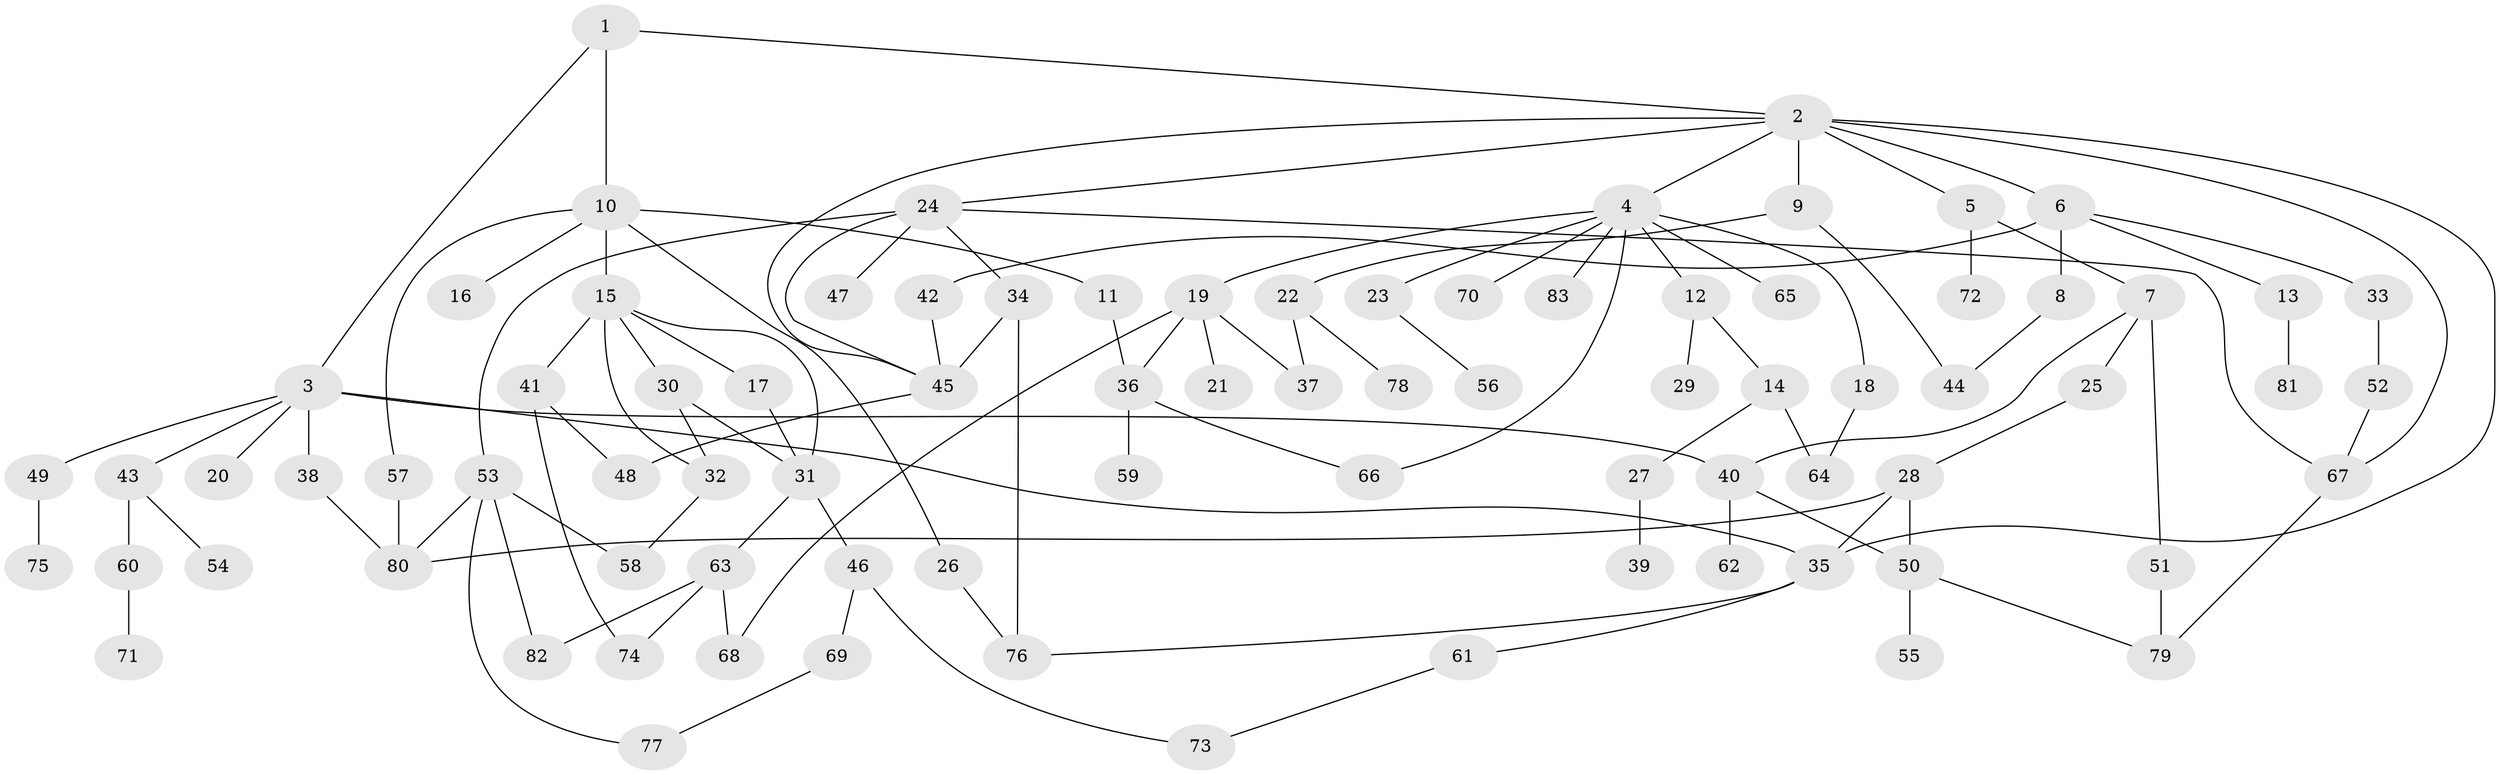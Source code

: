 // coarse degree distribution, {3: 0.125, 16: 0.017857142857142856, 10: 0.017857142857142856, 2: 0.30357142857142855, 5: 0.14285714285714285, 6: 0.05357142857142857, 4: 0.07142857142857142, 1: 0.26785714285714285}
// Generated by graph-tools (version 1.1) at 2025/41/03/06/25 10:41:31]
// undirected, 83 vertices, 113 edges
graph export_dot {
graph [start="1"]
  node [color=gray90,style=filled];
  1;
  2;
  3;
  4;
  5;
  6;
  7;
  8;
  9;
  10;
  11;
  12;
  13;
  14;
  15;
  16;
  17;
  18;
  19;
  20;
  21;
  22;
  23;
  24;
  25;
  26;
  27;
  28;
  29;
  30;
  31;
  32;
  33;
  34;
  35;
  36;
  37;
  38;
  39;
  40;
  41;
  42;
  43;
  44;
  45;
  46;
  47;
  48;
  49;
  50;
  51;
  52;
  53;
  54;
  55;
  56;
  57;
  58;
  59;
  60;
  61;
  62;
  63;
  64;
  65;
  66;
  67;
  68;
  69;
  70;
  71;
  72;
  73;
  74;
  75;
  76;
  77;
  78;
  79;
  80;
  81;
  82;
  83;
  1 -- 2;
  1 -- 3;
  1 -- 10;
  2 -- 4;
  2 -- 5;
  2 -- 6;
  2 -- 9;
  2 -- 24;
  2 -- 67;
  2 -- 35;
  2 -- 45;
  3 -- 20;
  3 -- 38;
  3 -- 40;
  3 -- 43;
  3 -- 49;
  3 -- 35;
  4 -- 12;
  4 -- 18;
  4 -- 19;
  4 -- 23;
  4 -- 65;
  4 -- 66;
  4 -- 70;
  4 -- 83;
  5 -- 7;
  5 -- 72;
  6 -- 8;
  6 -- 13;
  6 -- 33;
  6 -- 42;
  7 -- 25;
  7 -- 51;
  7 -- 40;
  8 -- 44;
  9 -- 22;
  9 -- 44;
  10 -- 11;
  10 -- 15;
  10 -- 16;
  10 -- 26;
  10 -- 57;
  11 -- 36;
  12 -- 14;
  12 -- 29;
  13 -- 81;
  14 -- 27;
  14 -- 64;
  15 -- 17;
  15 -- 30;
  15 -- 31;
  15 -- 32;
  15 -- 41;
  17 -- 31;
  18 -- 64;
  19 -- 21;
  19 -- 37;
  19 -- 36;
  19 -- 68;
  22 -- 78;
  22 -- 37;
  23 -- 56;
  24 -- 34;
  24 -- 47;
  24 -- 53;
  24 -- 67;
  24 -- 45;
  25 -- 28;
  26 -- 76;
  27 -- 39;
  28 -- 35;
  28 -- 50;
  28 -- 80;
  30 -- 31;
  30 -- 32;
  31 -- 46;
  31 -- 63;
  32 -- 58;
  33 -- 52;
  34 -- 45;
  34 -- 76;
  35 -- 61;
  35 -- 76;
  36 -- 59;
  36 -- 66;
  38 -- 80;
  40 -- 62;
  40 -- 50;
  41 -- 48;
  41 -- 74;
  42 -- 45;
  43 -- 54;
  43 -- 60;
  45 -- 48;
  46 -- 69;
  46 -- 73;
  49 -- 75;
  50 -- 55;
  50 -- 79;
  51 -- 79;
  52 -- 67;
  53 -- 77;
  53 -- 82;
  53 -- 80;
  53 -- 58;
  57 -- 80;
  60 -- 71;
  61 -- 73;
  63 -- 68;
  63 -- 74;
  63 -- 82;
  67 -- 79;
  69 -- 77;
}
